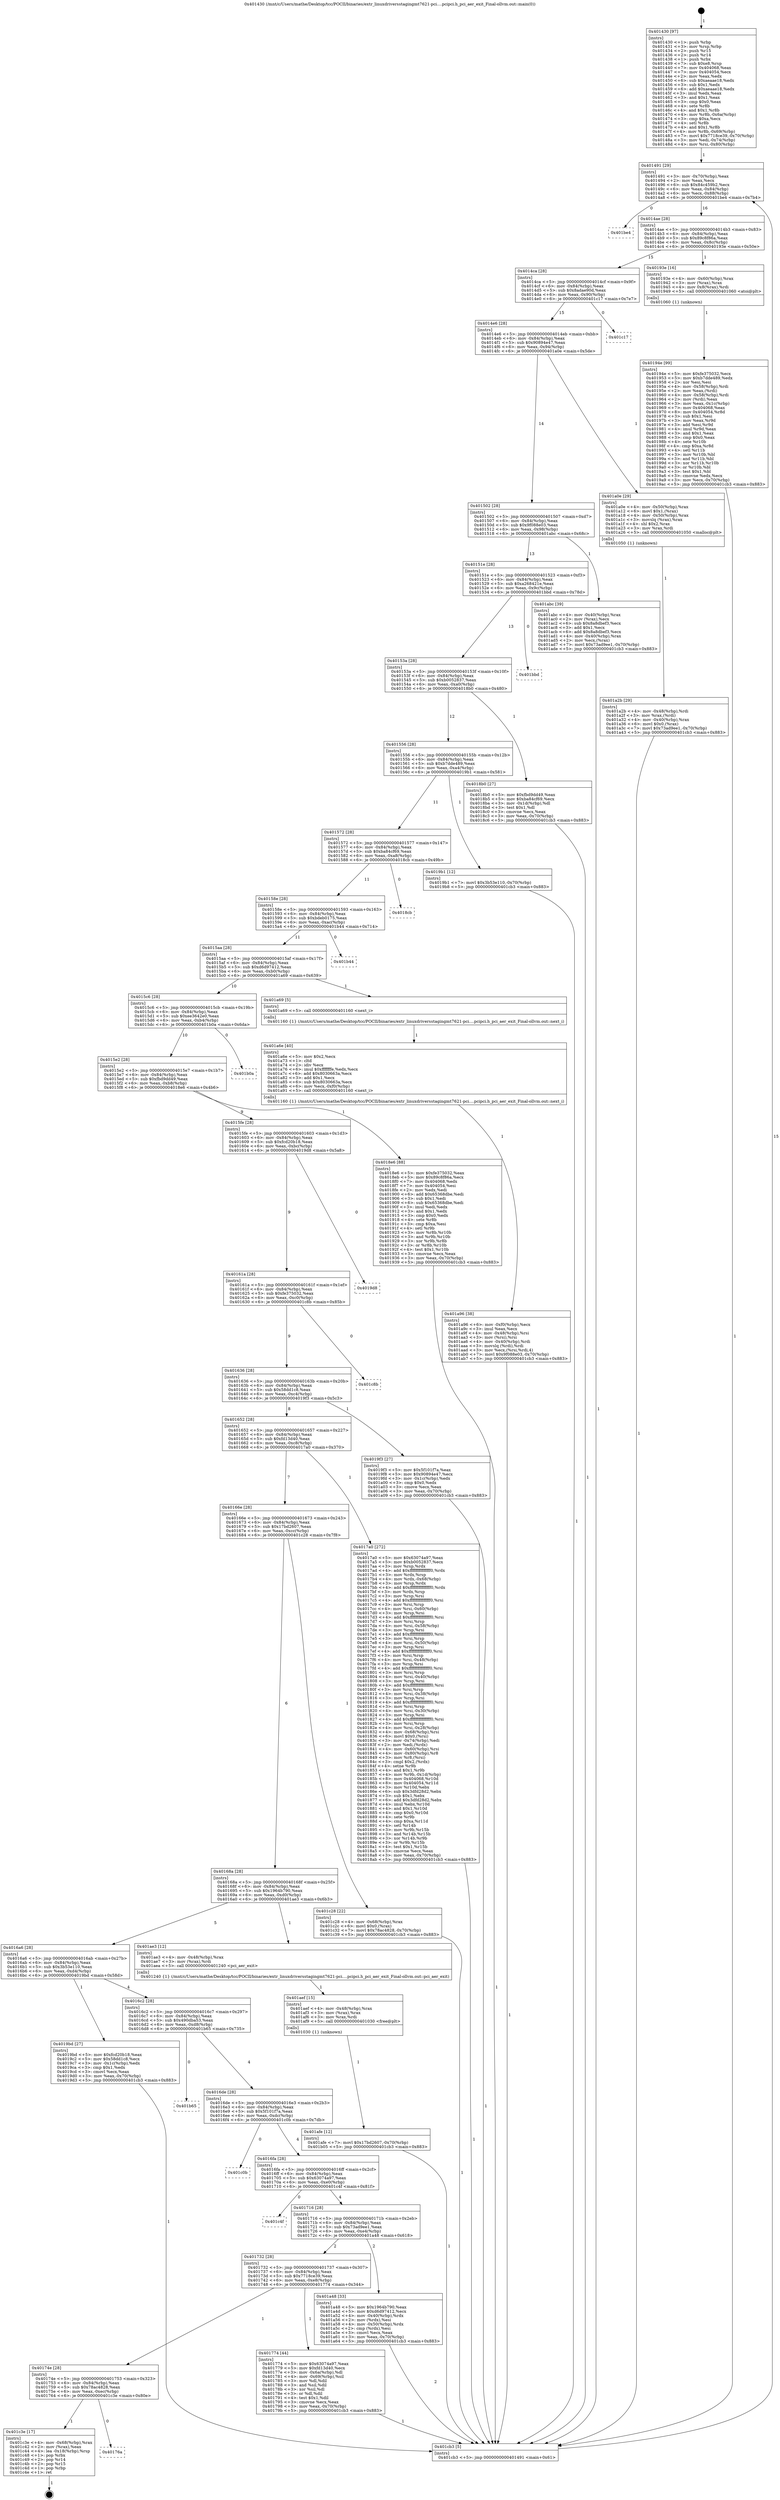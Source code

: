 digraph "0x401430" {
  label = "0x401430 (/mnt/c/Users/mathe/Desktop/tcc/POCII/binaries/extr_linuxdriversstagingmt7621-pci....pcipci.h_pci_aer_exit_Final-ollvm.out::main(0))"
  labelloc = "t"
  node[shape=record]

  Entry [label="",width=0.3,height=0.3,shape=circle,fillcolor=black,style=filled]
  "0x401491" [label="{
     0x401491 [29]\l
     | [instrs]\l
     &nbsp;&nbsp;0x401491 \<+3\>: mov -0x70(%rbp),%eax\l
     &nbsp;&nbsp;0x401494 \<+2\>: mov %eax,%ecx\l
     &nbsp;&nbsp;0x401496 \<+6\>: sub $0x84c459b2,%ecx\l
     &nbsp;&nbsp;0x40149c \<+6\>: mov %eax,-0x84(%rbp)\l
     &nbsp;&nbsp;0x4014a2 \<+6\>: mov %ecx,-0x88(%rbp)\l
     &nbsp;&nbsp;0x4014a8 \<+6\>: je 0000000000401be4 \<main+0x7b4\>\l
  }"]
  "0x401be4" [label="{
     0x401be4\l
  }", style=dashed]
  "0x4014ae" [label="{
     0x4014ae [28]\l
     | [instrs]\l
     &nbsp;&nbsp;0x4014ae \<+5\>: jmp 00000000004014b3 \<main+0x83\>\l
     &nbsp;&nbsp;0x4014b3 \<+6\>: mov -0x84(%rbp),%eax\l
     &nbsp;&nbsp;0x4014b9 \<+5\>: sub $0x89c8f86a,%eax\l
     &nbsp;&nbsp;0x4014be \<+6\>: mov %eax,-0x8c(%rbp)\l
     &nbsp;&nbsp;0x4014c4 \<+6\>: je 000000000040193e \<main+0x50e\>\l
  }"]
  Exit [label="",width=0.3,height=0.3,shape=circle,fillcolor=black,style=filled,peripheries=2]
  "0x40193e" [label="{
     0x40193e [16]\l
     | [instrs]\l
     &nbsp;&nbsp;0x40193e \<+4\>: mov -0x60(%rbp),%rax\l
     &nbsp;&nbsp;0x401942 \<+3\>: mov (%rax),%rax\l
     &nbsp;&nbsp;0x401945 \<+4\>: mov 0x8(%rax),%rdi\l
     &nbsp;&nbsp;0x401949 \<+5\>: call 0000000000401060 \<atoi@plt\>\l
     | [calls]\l
     &nbsp;&nbsp;0x401060 \{1\} (unknown)\l
  }"]
  "0x4014ca" [label="{
     0x4014ca [28]\l
     | [instrs]\l
     &nbsp;&nbsp;0x4014ca \<+5\>: jmp 00000000004014cf \<main+0x9f\>\l
     &nbsp;&nbsp;0x4014cf \<+6\>: mov -0x84(%rbp),%eax\l
     &nbsp;&nbsp;0x4014d5 \<+5\>: sub $0x8adae90d,%eax\l
     &nbsp;&nbsp;0x4014da \<+6\>: mov %eax,-0x90(%rbp)\l
     &nbsp;&nbsp;0x4014e0 \<+6\>: je 0000000000401c17 \<main+0x7e7\>\l
  }"]
  "0x40176a" [label="{
     0x40176a\l
  }", style=dashed]
  "0x401c17" [label="{
     0x401c17\l
  }", style=dashed]
  "0x4014e6" [label="{
     0x4014e6 [28]\l
     | [instrs]\l
     &nbsp;&nbsp;0x4014e6 \<+5\>: jmp 00000000004014eb \<main+0xbb\>\l
     &nbsp;&nbsp;0x4014eb \<+6\>: mov -0x84(%rbp),%eax\l
     &nbsp;&nbsp;0x4014f1 \<+5\>: sub $0x90894e47,%eax\l
     &nbsp;&nbsp;0x4014f6 \<+6\>: mov %eax,-0x94(%rbp)\l
     &nbsp;&nbsp;0x4014fc \<+6\>: je 0000000000401a0e \<main+0x5de\>\l
  }"]
  "0x401c3e" [label="{
     0x401c3e [17]\l
     | [instrs]\l
     &nbsp;&nbsp;0x401c3e \<+4\>: mov -0x68(%rbp),%rax\l
     &nbsp;&nbsp;0x401c42 \<+2\>: mov (%rax),%eax\l
     &nbsp;&nbsp;0x401c44 \<+4\>: lea -0x18(%rbp),%rsp\l
     &nbsp;&nbsp;0x401c48 \<+1\>: pop %rbx\l
     &nbsp;&nbsp;0x401c49 \<+2\>: pop %r14\l
     &nbsp;&nbsp;0x401c4b \<+2\>: pop %r15\l
     &nbsp;&nbsp;0x401c4d \<+1\>: pop %rbp\l
     &nbsp;&nbsp;0x401c4e \<+1\>: ret\l
  }"]
  "0x401a0e" [label="{
     0x401a0e [29]\l
     | [instrs]\l
     &nbsp;&nbsp;0x401a0e \<+4\>: mov -0x50(%rbp),%rax\l
     &nbsp;&nbsp;0x401a12 \<+6\>: movl $0x1,(%rax)\l
     &nbsp;&nbsp;0x401a18 \<+4\>: mov -0x50(%rbp),%rax\l
     &nbsp;&nbsp;0x401a1c \<+3\>: movslq (%rax),%rax\l
     &nbsp;&nbsp;0x401a1f \<+4\>: shl $0x2,%rax\l
     &nbsp;&nbsp;0x401a23 \<+3\>: mov %rax,%rdi\l
     &nbsp;&nbsp;0x401a26 \<+5\>: call 0000000000401050 \<malloc@plt\>\l
     | [calls]\l
     &nbsp;&nbsp;0x401050 \{1\} (unknown)\l
  }"]
  "0x401502" [label="{
     0x401502 [28]\l
     | [instrs]\l
     &nbsp;&nbsp;0x401502 \<+5\>: jmp 0000000000401507 \<main+0xd7\>\l
     &nbsp;&nbsp;0x401507 \<+6\>: mov -0x84(%rbp),%eax\l
     &nbsp;&nbsp;0x40150d \<+5\>: sub $0x9f088e03,%eax\l
     &nbsp;&nbsp;0x401512 \<+6\>: mov %eax,-0x98(%rbp)\l
     &nbsp;&nbsp;0x401518 \<+6\>: je 0000000000401abc \<main+0x68c\>\l
  }"]
  "0x401afe" [label="{
     0x401afe [12]\l
     | [instrs]\l
     &nbsp;&nbsp;0x401afe \<+7\>: movl $0x17bd2607,-0x70(%rbp)\l
     &nbsp;&nbsp;0x401b05 \<+5\>: jmp 0000000000401cb3 \<main+0x883\>\l
  }"]
  "0x401abc" [label="{
     0x401abc [39]\l
     | [instrs]\l
     &nbsp;&nbsp;0x401abc \<+4\>: mov -0x40(%rbp),%rax\l
     &nbsp;&nbsp;0x401ac0 \<+2\>: mov (%rax),%ecx\l
     &nbsp;&nbsp;0x401ac2 \<+6\>: sub $0x8a8dbef3,%ecx\l
     &nbsp;&nbsp;0x401ac8 \<+3\>: add $0x1,%ecx\l
     &nbsp;&nbsp;0x401acb \<+6\>: add $0x8a8dbef3,%ecx\l
     &nbsp;&nbsp;0x401ad1 \<+4\>: mov -0x40(%rbp),%rax\l
     &nbsp;&nbsp;0x401ad5 \<+2\>: mov %ecx,(%rax)\l
     &nbsp;&nbsp;0x401ad7 \<+7\>: movl $0x73ad9ee1,-0x70(%rbp)\l
     &nbsp;&nbsp;0x401ade \<+5\>: jmp 0000000000401cb3 \<main+0x883\>\l
  }"]
  "0x40151e" [label="{
     0x40151e [28]\l
     | [instrs]\l
     &nbsp;&nbsp;0x40151e \<+5\>: jmp 0000000000401523 \<main+0xf3\>\l
     &nbsp;&nbsp;0x401523 \<+6\>: mov -0x84(%rbp),%eax\l
     &nbsp;&nbsp;0x401529 \<+5\>: sub $0xa268421e,%eax\l
     &nbsp;&nbsp;0x40152e \<+6\>: mov %eax,-0x9c(%rbp)\l
     &nbsp;&nbsp;0x401534 \<+6\>: je 0000000000401bbd \<main+0x78d\>\l
  }"]
  "0x401aef" [label="{
     0x401aef [15]\l
     | [instrs]\l
     &nbsp;&nbsp;0x401aef \<+4\>: mov -0x48(%rbp),%rax\l
     &nbsp;&nbsp;0x401af3 \<+3\>: mov (%rax),%rax\l
     &nbsp;&nbsp;0x401af6 \<+3\>: mov %rax,%rdi\l
     &nbsp;&nbsp;0x401af9 \<+5\>: call 0000000000401030 \<free@plt\>\l
     | [calls]\l
     &nbsp;&nbsp;0x401030 \{1\} (unknown)\l
  }"]
  "0x401bbd" [label="{
     0x401bbd\l
  }", style=dashed]
  "0x40153a" [label="{
     0x40153a [28]\l
     | [instrs]\l
     &nbsp;&nbsp;0x40153a \<+5\>: jmp 000000000040153f \<main+0x10f\>\l
     &nbsp;&nbsp;0x40153f \<+6\>: mov -0x84(%rbp),%eax\l
     &nbsp;&nbsp;0x401545 \<+5\>: sub $0xb0052837,%eax\l
     &nbsp;&nbsp;0x40154a \<+6\>: mov %eax,-0xa0(%rbp)\l
     &nbsp;&nbsp;0x401550 \<+6\>: je 00000000004018b0 \<main+0x480\>\l
  }"]
  "0x401a96" [label="{
     0x401a96 [38]\l
     | [instrs]\l
     &nbsp;&nbsp;0x401a96 \<+6\>: mov -0xf0(%rbp),%ecx\l
     &nbsp;&nbsp;0x401a9c \<+3\>: imul %eax,%ecx\l
     &nbsp;&nbsp;0x401a9f \<+4\>: mov -0x48(%rbp),%rsi\l
     &nbsp;&nbsp;0x401aa3 \<+3\>: mov (%rsi),%rsi\l
     &nbsp;&nbsp;0x401aa6 \<+4\>: mov -0x40(%rbp),%rdi\l
     &nbsp;&nbsp;0x401aaa \<+3\>: movslq (%rdi),%rdi\l
     &nbsp;&nbsp;0x401aad \<+3\>: mov %ecx,(%rsi,%rdi,4)\l
     &nbsp;&nbsp;0x401ab0 \<+7\>: movl $0x9f088e03,-0x70(%rbp)\l
     &nbsp;&nbsp;0x401ab7 \<+5\>: jmp 0000000000401cb3 \<main+0x883\>\l
  }"]
  "0x4018b0" [label="{
     0x4018b0 [27]\l
     | [instrs]\l
     &nbsp;&nbsp;0x4018b0 \<+5\>: mov $0xfbd9dd49,%eax\l
     &nbsp;&nbsp;0x4018b5 \<+5\>: mov $0xba84cf69,%ecx\l
     &nbsp;&nbsp;0x4018ba \<+3\>: mov -0x1d(%rbp),%dl\l
     &nbsp;&nbsp;0x4018bd \<+3\>: test $0x1,%dl\l
     &nbsp;&nbsp;0x4018c0 \<+3\>: cmovne %ecx,%eax\l
     &nbsp;&nbsp;0x4018c3 \<+3\>: mov %eax,-0x70(%rbp)\l
     &nbsp;&nbsp;0x4018c6 \<+5\>: jmp 0000000000401cb3 \<main+0x883\>\l
  }"]
  "0x401556" [label="{
     0x401556 [28]\l
     | [instrs]\l
     &nbsp;&nbsp;0x401556 \<+5\>: jmp 000000000040155b \<main+0x12b\>\l
     &nbsp;&nbsp;0x40155b \<+6\>: mov -0x84(%rbp),%eax\l
     &nbsp;&nbsp;0x401561 \<+5\>: sub $0xb7dde489,%eax\l
     &nbsp;&nbsp;0x401566 \<+6\>: mov %eax,-0xa4(%rbp)\l
     &nbsp;&nbsp;0x40156c \<+6\>: je 00000000004019b1 \<main+0x581\>\l
  }"]
  "0x401a6e" [label="{
     0x401a6e [40]\l
     | [instrs]\l
     &nbsp;&nbsp;0x401a6e \<+5\>: mov $0x2,%ecx\l
     &nbsp;&nbsp;0x401a73 \<+1\>: cltd\l
     &nbsp;&nbsp;0x401a74 \<+2\>: idiv %ecx\l
     &nbsp;&nbsp;0x401a76 \<+6\>: imul $0xfffffffe,%edx,%ecx\l
     &nbsp;&nbsp;0x401a7c \<+6\>: add $0x8030663a,%ecx\l
     &nbsp;&nbsp;0x401a82 \<+3\>: add $0x1,%ecx\l
     &nbsp;&nbsp;0x401a85 \<+6\>: sub $0x8030663a,%ecx\l
     &nbsp;&nbsp;0x401a8b \<+6\>: mov %ecx,-0xf0(%rbp)\l
     &nbsp;&nbsp;0x401a91 \<+5\>: call 0000000000401160 \<next_i\>\l
     | [calls]\l
     &nbsp;&nbsp;0x401160 \{1\} (/mnt/c/Users/mathe/Desktop/tcc/POCII/binaries/extr_linuxdriversstagingmt7621-pci....pcipci.h_pci_aer_exit_Final-ollvm.out::next_i)\l
  }"]
  "0x4019b1" [label="{
     0x4019b1 [12]\l
     | [instrs]\l
     &nbsp;&nbsp;0x4019b1 \<+7\>: movl $0x3b53e110,-0x70(%rbp)\l
     &nbsp;&nbsp;0x4019b8 \<+5\>: jmp 0000000000401cb3 \<main+0x883\>\l
  }"]
  "0x401572" [label="{
     0x401572 [28]\l
     | [instrs]\l
     &nbsp;&nbsp;0x401572 \<+5\>: jmp 0000000000401577 \<main+0x147\>\l
     &nbsp;&nbsp;0x401577 \<+6\>: mov -0x84(%rbp),%eax\l
     &nbsp;&nbsp;0x40157d \<+5\>: sub $0xba84cf69,%eax\l
     &nbsp;&nbsp;0x401582 \<+6\>: mov %eax,-0xa8(%rbp)\l
     &nbsp;&nbsp;0x401588 \<+6\>: je 00000000004018cb \<main+0x49b\>\l
  }"]
  "0x401a2b" [label="{
     0x401a2b [29]\l
     | [instrs]\l
     &nbsp;&nbsp;0x401a2b \<+4\>: mov -0x48(%rbp),%rdi\l
     &nbsp;&nbsp;0x401a2f \<+3\>: mov %rax,(%rdi)\l
     &nbsp;&nbsp;0x401a32 \<+4\>: mov -0x40(%rbp),%rax\l
     &nbsp;&nbsp;0x401a36 \<+6\>: movl $0x0,(%rax)\l
     &nbsp;&nbsp;0x401a3c \<+7\>: movl $0x73ad9ee1,-0x70(%rbp)\l
     &nbsp;&nbsp;0x401a43 \<+5\>: jmp 0000000000401cb3 \<main+0x883\>\l
  }"]
  "0x4018cb" [label="{
     0x4018cb\l
  }", style=dashed]
  "0x40158e" [label="{
     0x40158e [28]\l
     | [instrs]\l
     &nbsp;&nbsp;0x40158e \<+5\>: jmp 0000000000401593 \<main+0x163\>\l
     &nbsp;&nbsp;0x401593 \<+6\>: mov -0x84(%rbp),%eax\l
     &nbsp;&nbsp;0x401599 \<+5\>: sub $0xbdeb0175,%eax\l
     &nbsp;&nbsp;0x40159e \<+6\>: mov %eax,-0xac(%rbp)\l
     &nbsp;&nbsp;0x4015a4 \<+6\>: je 0000000000401b44 \<main+0x714\>\l
  }"]
  "0x40194e" [label="{
     0x40194e [99]\l
     | [instrs]\l
     &nbsp;&nbsp;0x40194e \<+5\>: mov $0xfe375032,%ecx\l
     &nbsp;&nbsp;0x401953 \<+5\>: mov $0xb7dde489,%edx\l
     &nbsp;&nbsp;0x401958 \<+2\>: xor %esi,%esi\l
     &nbsp;&nbsp;0x40195a \<+4\>: mov -0x58(%rbp),%rdi\l
     &nbsp;&nbsp;0x40195e \<+2\>: mov %eax,(%rdi)\l
     &nbsp;&nbsp;0x401960 \<+4\>: mov -0x58(%rbp),%rdi\l
     &nbsp;&nbsp;0x401964 \<+2\>: mov (%rdi),%eax\l
     &nbsp;&nbsp;0x401966 \<+3\>: mov %eax,-0x1c(%rbp)\l
     &nbsp;&nbsp;0x401969 \<+7\>: mov 0x404068,%eax\l
     &nbsp;&nbsp;0x401970 \<+8\>: mov 0x404054,%r8d\l
     &nbsp;&nbsp;0x401978 \<+3\>: sub $0x1,%esi\l
     &nbsp;&nbsp;0x40197b \<+3\>: mov %eax,%r9d\l
     &nbsp;&nbsp;0x40197e \<+3\>: add %esi,%r9d\l
     &nbsp;&nbsp;0x401981 \<+4\>: imul %r9d,%eax\l
     &nbsp;&nbsp;0x401985 \<+3\>: and $0x1,%eax\l
     &nbsp;&nbsp;0x401988 \<+3\>: cmp $0x0,%eax\l
     &nbsp;&nbsp;0x40198b \<+4\>: sete %r10b\l
     &nbsp;&nbsp;0x40198f \<+4\>: cmp $0xa,%r8d\l
     &nbsp;&nbsp;0x401993 \<+4\>: setl %r11b\l
     &nbsp;&nbsp;0x401997 \<+3\>: mov %r10b,%bl\l
     &nbsp;&nbsp;0x40199a \<+3\>: and %r11b,%bl\l
     &nbsp;&nbsp;0x40199d \<+3\>: xor %r11b,%r10b\l
     &nbsp;&nbsp;0x4019a0 \<+3\>: or %r10b,%bl\l
     &nbsp;&nbsp;0x4019a3 \<+3\>: test $0x1,%bl\l
     &nbsp;&nbsp;0x4019a6 \<+3\>: cmovne %edx,%ecx\l
     &nbsp;&nbsp;0x4019a9 \<+3\>: mov %ecx,-0x70(%rbp)\l
     &nbsp;&nbsp;0x4019ac \<+5\>: jmp 0000000000401cb3 \<main+0x883\>\l
  }"]
  "0x401b44" [label="{
     0x401b44\l
  }", style=dashed]
  "0x4015aa" [label="{
     0x4015aa [28]\l
     | [instrs]\l
     &nbsp;&nbsp;0x4015aa \<+5\>: jmp 00000000004015af \<main+0x17f\>\l
     &nbsp;&nbsp;0x4015af \<+6\>: mov -0x84(%rbp),%eax\l
     &nbsp;&nbsp;0x4015b5 \<+5\>: sub $0xd6d97412,%eax\l
     &nbsp;&nbsp;0x4015ba \<+6\>: mov %eax,-0xb0(%rbp)\l
     &nbsp;&nbsp;0x4015c0 \<+6\>: je 0000000000401a69 \<main+0x639\>\l
  }"]
  "0x401430" [label="{
     0x401430 [97]\l
     | [instrs]\l
     &nbsp;&nbsp;0x401430 \<+1\>: push %rbp\l
     &nbsp;&nbsp;0x401431 \<+3\>: mov %rsp,%rbp\l
     &nbsp;&nbsp;0x401434 \<+2\>: push %r15\l
     &nbsp;&nbsp;0x401436 \<+2\>: push %r14\l
     &nbsp;&nbsp;0x401438 \<+1\>: push %rbx\l
     &nbsp;&nbsp;0x401439 \<+7\>: sub $0xe8,%rsp\l
     &nbsp;&nbsp;0x401440 \<+7\>: mov 0x404068,%eax\l
     &nbsp;&nbsp;0x401447 \<+7\>: mov 0x404054,%ecx\l
     &nbsp;&nbsp;0x40144e \<+2\>: mov %eax,%edx\l
     &nbsp;&nbsp;0x401450 \<+6\>: sub $0xaeaae18,%edx\l
     &nbsp;&nbsp;0x401456 \<+3\>: sub $0x1,%edx\l
     &nbsp;&nbsp;0x401459 \<+6\>: add $0xaeaae18,%edx\l
     &nbsp;&nbsp;0x40145f \<+3\>: imul %edx,%eax\l
     &nbsp;&nbsp;0x401462 \<+3\>: and $0x1,%eax\l
     &nbsp;&nbsp;0x401465 \<+3\>: cmp $0x0,%eax\l
     &nbsp;&nbsp;0x401468 \<+4\>: sete %r8b\l
     &nbsp;&nbsp;0x40146c \<+4\>: and $0x1,%r8b\l
     &nbsp;&nbsp;0x401470 \<+4\>: mov %r8b,-0x6a(%rbp)\l
     &nbsp;&nbsp;0x401474 \<+3\>: cmp $0xa,%ecx\l
     &nbsp;&nbsp;0x401477 \<+4\>: setl %r8b\l
     &nbsp;&nbsp;0x40147b \<+4\>: and $0x1,%r8b\l
     &nbsp;&nbsp;0x40147f \<+4\>: mov %r8b,-0x69(%rbp)\l
     &nbsp;&nbsp;0x401483 \<+7\>: movl $0x7718ce39,-0x70(%rbp)\l
     &nbsp;&nbsp;0x40148a \<+3\>: mov %edi,-0x74(%rbp)\l
     &nbsp;&nbsp;0x40148d \<+4\>: mov %rsi,-0x80(%rbp)\l
  }"]
  "0x401a69" [label="{
     0x401a69 [5]\l
     | [instrs]\l
     &nbsp;&nbsp;0x401a69 \<+5\>: call 0000000000401160 \<next_i\>\l
     | [calls]\l
     &nbsp;&nbsp;0x401160 \{1\} (/mnt/c/Users/mathe/Desktop/tcc/POCII/binaries/extr_linuxdriversstagingmt7621-pci....pcipci.h_pci_aer_exit_Final-ollvm.out::next_i)\l
  }"]
  "0x4015c6" [label="{
     0x4015c6 [28]\l
     | [instrs]\l
     &nbsp;&nbsp;0x4015c6 \<+5\>: jmp 00000000004015cb \<main+0x19b\>\l
     &nbsp;&nbsp;0x4015cb \<+6\>: mov -0x84(%rbp),%eax\l
     &nbsp;&nbsp;0x4015d1 \<+5\>: sub $0xee3642e0,%eax\l
     &nbsp;&nbsp;0x4015d6 \<+6\>: mov %eax,-0xb4(%rbp)\l
     &nbsp;&nbsp;0x4015dc \<+6\>: je 0000000000401b0a \<main+0x6da\>\l
  }"]
  "0x401cb3" [label="{
     0x401cb3 [5]\l
     | [instrs]\l
     &nbsp;&nbsp;0x401cb3 \<+5\>: jmp 0000000000401491 \<main+0x61\>\l
  }"]
  "0x401b0a" [label="{
     0x401b0a\l
  }", style=dashed]
  "0x4015e2" [label="{
     0x4015e2 [28]\l
     | [instrs]\l
     &nbsp;&nbsp;0x4015e2 \<+5\>: jmp 00000000004015e7 \<main+0x1b7\>\l
     &nbsp;&nbsp;0x4015e7 \<+6\>: mov -0x84(%rbp),%eax\l
     &nbsp;&nbsp;0x4015ed \<+5\>: sub $0xfbd9dd49,%eax\l
     &nbsp;&nbsp;0x4015f2 \<+6\>: mov %eax,-0xb8(%rbp)\l
     &nbsp;&nbsp;0x4015f8 \<+6\>: je 00000000004018e6 \<main+0x4b6\>\l
  }"]
  "0x40174e" [label="{
     0x40174e [28]\l
     | [instrs]\l
     &nbsp;&nbsp;0x40174e \<+5\>: jmp 0000000000401753 \<main+0x323\>\l
     &nbsp;&nbsp;0x401753 \<+6\>: mov -0x84(%rbp),%eax\l
     &nbsp;&nbsp;0x401759 \<+5\>: sub $0x78ac4828,%eax\l
     &nbsp;&nbsp;0x40175e \<+6\>: mov %eax,-0xec(%rbp)\l
     &nbsp;&nbsp;0x401764 \<+6\>: je 0000000000401c3e \<main+0x80e\>\l
  }"]
  "0x4018e6" [label="{
     0x4018e6 [88]\l
     | [instrs]\l
     &nbsp;&nbsp;0x4018e6 \<+5\>: mov $0xfe375032,%eax\l
     &nbsp;&nbsp;0x4018eb \<+5\>: mov $0x89c8f86a,%ecx\l
     &nbsp;&nbsp;0x4018f0 \<+7\>: mov 0x404068,%edx\l
     &nbsp;&nbsp;0x4018f7 \<+7\>: mov 0x404054,%esi\l
     &nbsp;&nbsp;0x4018fe \<+2\>: mov %edx,%edi\l
     &nbsp;&nbsp;0x401900 \<+6\>: add $0x65368dbe,%edi\l
     &nbsp;&nbsp;0x401906 \<+3\>: sub $0x1,%edi\l
     &nbsp;&nbsp;0x401909 \<+6\>: sub $0x65368dbe,%edi\l
     &nbsp;&nbsp;0x40190f \<+3\>: imul %edi,%edx\l
     &nbsp;&nbsp;0x401912 \<+3\>: and $0x1,%edx\l
     &nbsp;&nbsp;0x401915 \<+3\>: cmp $0x0,%edx\l
     &nbsp;&nbsp;0x401918 \<+4\>: sete %r8b\l
     &nbsp;&nbsp;0x40191c \<+3\>: cmp $0xa,%esi\l
     &nbsp;&nbsp;0x40191f \<+4\>: setl %r9b\l
     &nbsp;&nbsp;0x401923 \<+3\>: mov %r8b,%r10b\l
     &nbsp;&nbsp;0x401926 \<+3\>: and %r9b,%r10b\l
     &nbsp;&nbsp;0x401929 \<+3\>: xor %r9b,%r8b\l
     &nbsp;&nbsp;0x40192c \<+3\>: or %r8b,%r10b\l
     &nbsp;&nbsp;0x40192f \<+4\>: test $0x1,%r10b\l
     &nbsp;&nbsp;0x401933 \<+3\>: cmovne %ecx,%eax\l
     &nbsp;&nbsp;0x401936 \<+3\>: mov %eax,-0x70(%rbp)\l
     &nbsp;&nbsp;0x401939 \<+5\>: jmp 0000000000401cb3 \<main+0x883\>\l
  }"]
  "0x4015fe" [label="{
     0x4015fe [28]\l
     | [instrs]\l
     &nbsp;&nbsp;0x4015fe \<+5\>: jmp 0000000000401603 \<main+0x1d3\>\l
     &nbsp;&nbsp;0x401603 \<+6\>: mov -0x84(%rbp),%eax\l
     &nbsp;&nbsp;0x401609 \<+5\>: sub $0xfcd20b18,%eax\l
     &nbsp;&nbsp;0x40160e \<+6\>: mov %eax,-0xbc(%rbp)\l
     &nbsp;&nbsp;0x401614 \<+6\>: je 00000000004019d8 \<main+0x5a8\>\l
  }"]
  "0x401774" [label="{
     0x401774 [44]\l
     | [instrs]\l
     &nbsp;&nbsp;0x401774 \<+5\>: mov $0x63074a97,%eax\l
     &nbsp;&nbsp;0x401779 \<+5\>: mov $0xfd13d40,%ecx\l
     &nbsp;&nbsp;0x40177e \<+3\>: mov -0x6a(%rbp),%dl\l
     &nbsp;&nbsp;0x401781 \<+4\>: mov -0x69(%rbp),%sil\l
     &nbsp;&nbsp;0x401785 \<+3\>: mov %dl,%dil\l
     &nbsp;&nbsp;0x401788 \<+3\>: and %sil,%dil\l
     &nbsp;&nbsp;0x40178b \<+3\>: xor %sil,%dl\l
     &nbsp;&nbsp;0x40178e \<+3\>: or %dl,%dil\l
     &nbsp;&nbsp;0x401791 \<+4\>: test $0x1,%dil\l
     &nbsp;&nbsp;0x401795 \<+3\>: cmovne %ecx,%eax\l
     &nbsp;&nbsp;0x401798 \<+3\>: mov %eax,-0x70(%rbp)\l
     &nbsp;&nbsp;0x40179b \<+5\>: jmp 0000000000401cb3 \<main+0x883\>\l
  }"]
  "0x4019d8" [label="{
     0x4019d8\l
  }", style=dashed]
  "0x40161a" [label="{
     0x40161a [28]\l
     | [instrs]\l
     &nbsp;&nbsp;0x40161a \<+5\>: jmp 000000000040161f \<main+0x1ef\>\l
     &nbsp;&nbsp;0x40161f \<+6\>: mov -0x84(%rbp),%eax\l
     &nbsp;&nbsp;0x401625 \<+5\>: sub $0xfe375032,%eax\l
     &nbsp;&nbsp;0x40162a \<+6\>: mov %eax,-0xc0(%rbp)\l
     &nbsp;&nbsp;0x401630 \<+6\>: je 0000000000401c8b \<main+0x85b\>\l
  }"]
  "0x401732" [label="{
     0x401732 [28]\l
     | [instrs]\l
     &nbsp;&nbsp;0x401732 \<+5\>: jmp 0000000000401737 \<main+0x307\>\l
     &nbsp;&nbsp;0x401737 \<+6\>: mov -0x84(%rbp),%eax\l
     &nbsp;&nbsp;0x40173d \<+5\>: sub $0x7718ce39,%eax\l
     &nbsp;&nbsp;0x401742 \<+6\>: mov %eax,-0xe8(%rbp)\l
     &nbsp;&nbsp;0x401748 \<+6\>: je 0000000000401774 \<main+0x344\>\l
  }"]
  "0x401c8b" [label="{
     0x401c8b\l
  }", style=dashed]
  "0x401636" [label="{
     0x401636 [28]\l
     | [instrs]\l
     &nbsp;&nbsp;0x401636 \<+5\>: jmp 000000000040163b \<main+0x20b\>\l
     &nbsp;&nbsp;0x40163b \<+6\>: mov -0x84(%rbp),%eax\l
     &nbsp;&nbsp;0x401641 \<+5\>: sub $0x58dd1c8,%eax\l
     &nbsp;&nbsp;0x401646 \<+6\>: mov %eax,-0xc4(%rbp)\l
     &nbsp;&nbsp;0x40164c \<+6\>: je 00000000004019f3 \<main+0x5c3\>\l
  }"]
  "0x401a48" [label="{
     0x401a48 [33]\l
     | [instrs]\l
     &nbsp;&nbsp;0x401a48 \<+5\>: mov $0x1964b790,%eax\l
     &nbsp;&nbsp;0x401a4d \<+5\>: mov $0xd6d97412,%ecx\l
     &nbsp;&nbsp;0x401a52 \<+4\>: mov -0x40(%rbp),%rdx\l
     &nbsp;&nbsp;0x401a56 \<+2\>: mov (%rdx),%esi\l
     &nbsp;&nbsp;0x401a58 \<+4\>: mov -0x50(%rbp),%rdx\l
     &nbsp;&nbsp;0x401a5c \<+2\>: cmp (%rdx),%esi\l
     &nbsp;&nbsp;0x401a5e \<+3\>: cmovl %ecx,%eax\l
     &nbsp;&nbsp;0x401a61 \<+3\>: mov %eax,-0x70(%rbp)\l
     &nbsp;&nbsp;0x401a64 \<+5\>: jmp 0000000000401cb3 \<main+0x883\>\l
  }"]
  "0x4019f3" [label="{
     0x4019f3 [27]\l
     | [instrs]\l
     &nbsp;&nbsp;0x4019f3 \<+5\>: mov $0x5f101f7a,%eax\l
     &nbsp;&nbsp;0x4019f8 \<+5\>: mov $0x90894e47,%ecx\l
     &nbsp;&nbsp;0x4019fd \<+3\>: mov -0x1c(%rbp),%edx\l
     &nbsp;&nbsp;0x401a00 \<+3\>: cmp $0x0,%edx\l
     &nbsp;&nbsp;0x401a03 \<+3\>: cmove %ecx,%eax\l
     &nbsp;&nbsp;0x401a06 \<+3\>: mov %eax,-0x70(%rbp)\l
     &nbsp;&nbsp;0x401a09 \<+5\>: jmp 0000000000401cb3 \<main+0x883\>\l
  }"]
  "0x401652" [label="{
     0x401652 [28]\l
     | [instrs]\l
     &nbsp;&nbsp;0x401652 \<+5\>: jmp 0000000000401657 \<main+0x227\>\l
     &nbsp;&nbsp;0x401657 \<+6\>: mov -0x84(%rbp),%eax\l
     &nbsp;&nbsp;0x40165d \<+5\>: sub $0xfd13d40,%eax\l
     &nbsp;&nbsp;0x401662 \<+6\>: mov %eax,-0xc8(%rbp)\l
     &nbsp;&nbsp;0x401668 \<+6\>: je 00000000004017a0 \<main+0x370\>\l
  }"]
  "0x401716" [label="{
     0x401716 [28]\l
     | [instrs]\l
     &nbsp;&nbsp;0x401716 \<+5\>: jmp 000000000040171b \<main+0x2eb\>\l
     &nbsp;&nbsp;0x40171b \<+6\>: mov -0x84(%rbp),%eax\l
     &nbsp;&nbsp;0x401721 \<+5\>: sub $0x73ad9ee1,%eax\l
     &nbsp;&nbsp;0x401726 \<+6\>: mov %eax,-0xe4(%rbp)\l
     &nbsp;&nbsp;0x40172c \<+6\>: je 0000000000401a48 \<main+0x618\>\l
  }"]
  "0x4017a0" [label="{
     0x4017a0 [272]\l
     | [instrs]\l
     &nbsp;&nbsp;0x4017a0 \<+5\>: mov $0x63074a97,%eax\l
     &nbsp;&nbsp;0x4017a5 \<+5\>: mov $0xb0052837,%ecx\l
     &nbsp;&nbsp;0x4017aa \<+3\>: mov %rsp,%rdx\l
     &nbsp;&nbsp;0x4017ad \<+4\>: add $0xfffffffffffffff0,%rdx\l
     &nbsp;&nbsp;0x4017b1 \<+3\>: mov %rdx,%rsp\l
     &nbsp;&nbsp;0x4017b4 \<+4\>: mov %rdx,-0x68(%rbp)\l
     &nbsp;&nbsp;0x4017b8 \<+3\>: mov %rsp,%rdx\l
     &nbsp;&nbsp;0x4017bb \<+4\>: add $0xfffffffffffffff0,%rdx\l
     &nbsp;&nbsp;0x4017bf \<+3\>: mov %rdx,%rsp\l
     &nbsp;&nbsp;0x4017c2 \<+3\>: mov %rsp,%rsi\l
     &nbsp;&nbsp;0x4017c5 \<+4\>: add $0xfffffffffffffff0,%rsi\l
     &nbsp;&nbsp;0x4017c9 \<+3\>: mov %rsi,%rsp\l
     &nbsp;&nbsp;0x4017cc \<+4\>: mov %rsi,-0x60(%rbp)\l
     &nbsp;&nbsp;0x4017d0 \<+3\>: mov %rsp,%rsi\l
     &nbsp;&nbsp;0x4017d3 \<+4\>: add $0xfffffffffffffff0,%rsi\l
     &nbsp;&nbsp;0x4017d7 \<+3\>: mov %rsi,%rsp\l
     &nbsp;&nbsp;0x4017da \<+4\>: mov %rsi,-0x58(%rbp)\l
     &nbsp;&nbsp;0x4017de \<+3\>: mov %rsp,%rsi\l
     &nbsp;&nbsp;0x4017e1 \<+4\>: add $0xfffffffffffffff0,%rsi\l
     &nbsp;&nbsp;0x4017e5 \<+3\>: mov %rsi,%rsp\l
     &nbsp;&nbsp;0x4017e8 \<+4\>: mov %rsi,-0x50(%rbp)\l
     &nbsp;&nbsp;0x4017ec \<+3\>: mov %rsp,%rsi\l
     &nbsp;&nbsp;0x4017ef \<+4\>: add $0xfffffffffffffff0,%rsi\l
     &nbsp;&nbsp;0x4017f3 \<+3\>: mov %rsi,%rsp\l
     &nbsp;&nbsp;0x4017f6 \<+4\>: mov %rsi,-0x48(%rbp)\l
     &nbsp;&nbsp;0x4017fa \<+3\>: mov %rsp,%rsi\l
     &nbsp;&nbsp;0x4017fd \<+4\>: add $0xfffffffffffffff0,%rsi\l
     &nbsp;&nbsp;0x401801 \<+3\>: mov %rsi,%rsp\l
     &nbsp;&nbsp;0x401804 \<+4\>: mov %rsi,-0x40(%rbp)\l
     &nbsp;&nbsp;0x401808 \<+3\>: mov %rsp,%rsi\l
     &nbsp;&nbsp;0x40180b \<+4\>: add $0xfffffffffffffff0,%rsi\l
     &nbsp;&nbsp;0x40180f \<+3\>: mov %rsi,%rsp\l
     &nbsp;&nbsp;0x401812 \<+4\>: mov %rsi,-0x38(%rbp)\l
     &nbsp;&nbsp;0x401816 \<+3\>: mov %rsp,%rsi\l
     &nbsp;&nbsp;0x401819 \<+4\>: add $0xfffffffffffffff0,%rsi\l
     &nbsp;&nbsp;0x40181d \<+3\>: mov %rsi,%rsp\l
     &nbsp;&nbsp;0x401820 \<+4\>: mov %rsi,-0x30(%rbp)\l
     &nbsp;&nbsp;0x401824 \<+3\>: mov %rsp,%rsi\l
     &nbsp;&nbsp;0x401827 \<+4\>: add $0xfffffffffffffff0,%rsi\l
     &nbsp;&nbsp;0x40182b \<+3\>: mov %rsi,%rsp\l
     &nbsp;&nbsp;0x40182e \<+4\>: mov %rsi,-0x28(%rbp)\l
     &nbsp;&nbsp;0x401832 \<+4\>: mov -0x68(%rbp),%rsi\l
     &nbsp;&nbsp;0x401836 \<+6\>: movl $0x0,(%rsi)\l
     &nbsp;&nbsp;0x40183c \<+3\>: mov -0x74(%rbp),%edi\l
     &nbsp;&nbsp;0x40183f \<+2\>: mov %edi,(%rdx)\l
     &nbsp;&nbsp;0x401841 \<+4\>: mov -0x60(%rbp),%rsi\l
     &nbsp;&nbsp;0x401845 \<+4\>: mov -0x80(%rbp),%r8\l
     &nbsp;&nbsp;0x401849 \<+3\>: mov %r8,(%rsi)\l
     &nbsp;&nbsp;0x40184c \<+3\>: cmpl $0x2,(%rdx)\l
     &nbsp;&nbsp;0x40184f \<+4\>: setne %r9b\l
     &nbsp;&nbsp;0x401853 \<+4\>: and $0x1,%r9b\l
     &nbsp;&nbsp;0x401857 \<+4\>: mov %r9b,-0x1d(%rbp)\l
     &nbsp;&nbsp;0x40185b \<+8\>: mov 0x404068,%r10d\l
     &nbsp;&nbsp;0x401863 \<+8\>: mov 0x404054,%r11d\l
     &nbsp;&nbsp;0x40186b \<+3\>: mov %r10d,%ebx\l
     &nbsp;&nbsp;0x40186e \<+6\>: sub $0x3dfd28d2,%ebx\l
     &nbsp;&nbsp;0x401874 \<+3\>: sub $0x1,%ebx\l
     &nbsp;&nbsp;0x401877 \<+6\>: add $0x3dfd28d2,%ebx\l
     &nbsp;&nbsp;0x40187d \<+4\>: imul %ebx,%r10d\l
     &nbsp;&nbsp;0x401881 \<+4\>: and $0x1,%r10d\l
     &nbsp;&nbsp;0x401885 \<+4\>: cmp $0x0,%r10d\l
     &nbsp;&nbsp;0x401889 \<+4\>: sete %r9b\l
     &nbsp;&nbsp;0x40188d \<+4\>: cmp $0xa,%r11d\l
     &nbsp;&nbsp;0x401891 \<+4\>: setl %r14b\l
     &nbsp;&nbsp;0x401895 \<+3\>: mov %r9b,%r15b\l
     &nbsp;&nbsp;0x401898 \<+3\>: and %r14b,%r15b\l
     &nbsp;&nbsp;0x40189b \<+3\>: xor %r14b,%r9b\l
     &nbsp;&nbsp;0x40189e \<+3\>: or %r9b,%r15b\l
     &nbsp;&nbsp;0x4018a1 \<+4\>: test $0x1,%r15b\l
     &nbsp;&nbsp;0x4018a5 \<+3\>: cmovne %ecx,%eax\l
     &nbsp;&nbsp;0x4018a8 \<+3\>: mov %eax,-0x70(%rbp)\l
     &nbsp;&nbsp;0x4018ab \<+5\>: jmp 0000000000401cb3 \<main+0x883\>\l
  }"]
  "0x40166e" [label="{
     0x40166e [28]\l
     | [instrs]\l
     &nbsp;&nbsp;0x40166e \<+5\>: jmp 0000000000401673 \<main+0x243\>\l
     &nbsp;&nbsp;0x401673 \<+6\>: mov -0x84(%rbp),%eax\l
     &nbsp;&nbsp;0x401679 \<+5\>: sub $0x17bd2607,%eax\l
     &nbsp;&nbsp;0x40167e \<+6\>: mov %eax,-0xcc(%rbp)\l
     &nbsp;&nbsp;0x401684 \<+6\>: je 0000000000401c28 \<main+0x7f8\>\l
  }"]
  "0x401c4f" [label="{
     0x401c4f\l
  }", style=dashed]
  "0x401c28" [label="{
     0x401c28 [22]\l
     | [instrs]\l
     &nbsp;&nbsp;0x401c28 \<+4\>: mov -0x68(%rbp),%rax\l
     &nbsp;&nbsp;0x401c2c \<+6\>: movl $0x0,(%rax)\l
     &nbsp;&nbsp;0x401c32 \<+7\>: movl $0x78ac4828,-0x70(%rbp)\l
     &nbsp;&nbsp;0x401c39 \<+5\>: jmp 0000000000401cb3 \<main+0x883\>\l
  }"]
  "0x40168a" [label="{
     0x40168a [28]\l
     | [instrs]\l
     &nbsp;&nbsp;0x40168a \<+5\>: jmp 000000000040168f \<main+0x25f\>\l
     &nbsp;&nbsp;0x40168f \<+6\>: mov -0x84(%rbp),%eax\l
     &nbsp;&nbsp;0x401695 \<+5\>: sub $0x1964b790,%eax\l
     &nbsp;&nbsp;0x40169a \<+6\>: mov %eax,-0xd0(%rbp)\l
     &nbsp;&nbsp;0x4016a0 \<+6\>: je 0000000000401ae3 \<main+0x6b3\>\l
  }"]
  "0x4016fa" [label="{
     0x4016fa [28]\l
     | [instrs]\l
     &nbsp;&nbsp;0x4016fa \<+5\>: jmp 00000000004016ff \<main+0x2cf\>\l
     &nbsp;&nbsp;0x4016ff \<+6\>: mov -0x84(%rbp),%eax\l
     &nbsp;&nbsp;0x401705 \<+5\>: sub $0x63074a97,%eax\l
     &nbsp;&nbsp;0x40170a \<+6\>: mov %eax,-0xe0(%rbp)\l
     &nbsp;&nbsp;0x401710 \<+6\>: je 0000000000401c4f \<main+0x81f\>\l
  }"]
  "0x401ae3" [label="{
     0x401ae3 [12]\l
     | [instrs]\l
     &nbsp;&nbsp;0x401ae3 \<+4\>: mov -0x48(%rbp),%rax\l
     &nbsp;&nbsp;0x401ae7 \<+3\>: mov (%rax),%rdi\l
     &nbsp;&nbsp;0x401aea \<+5\>: call 0000000000401240 \<pci_aer_exit\>\l
     | [calls]\l
     &nbsp;&nbsp;0x401240 \{1\} (/mnt/c/Users/mathe/Desktop/tcc/POCII/binaries/extr_linuxdriversstagingmt7621-pci....pcipci.h_pci_aer_exit_Final-ollvm.out::pci_aer_exit)\l
  }"]
  "0x4016a6" [label="{
     0x4016a6 [28]\l
     | [instrs]\l
     &nbsp;&nbsp;0x4016a6 \<+5\>: jmp 00000000004016ab \<main+0x27b\>\l
     &nbsp;&nbsp;0x4016ab \<+6\>: mov -0x84(%rbp),%eax\l
     &nbsp;&nbsp;0x4016b1 \<+5\>: sub $0x3b53e110,%eax\l
     &nbsp;&nbsp;0x4016b6 \<+6\>: mov %eax,-0xd4(%rbp)\l
     &nbsp;&nbsp;0x4016bc \<+6\>: je 00000000004019bd \<main+0x58d\>\l
  }"]
  "0x401c0b" [label="{
     0x401c0b\l
  }", style=dashed]
  "0x4019bd" [label="{
     0x4019bd [27]\l
     | [instrs]\l
     &nbsp;&nbsp;0x4019bd \<+5\>: mov $0xfcd20b18,%eax\l
     &nbsp;&nbsp;0x4019c2 \<+5\>: mov $0x58dd1c8,%ecx\l
     &nbsp;&nbsp;0x4019c7 \<+3\>: mov -0x1c(%rbp),%edx\l
     &nbsp;&nbsp;0x4019ca \<+3\>: cmp $0x1,%edx\l
     &nbsp;&nbsp;0x4019cd \<+3\>: cmovl %ecx,%eax\l
     &nbsp;&nbsp;0x4019d0 \<+3\>: mov %eax,-0x70(%rbp)\l
     &nbsp;&nbsp;0x4019d3 \<+5\>: jmp 0000000000401cb3 \<main+0x883\>\l
  }"]
  "0x4016c2" [label="{
     0x4016c2 [28]\l
     | [instrs]\l
     &nbsp;&nbsp;0x4016c2 \<+5\>: jmp 00000000004016c7 \<main+0x297\>\l
     &nbsp;&nbsp;0x4016c7 \<+6\>: mov -0x84(%rbp),%eax\l
     &nbsp;&nbsp;0x4016cd \<+5\>: sub $0x490dba53,%eax\l
     &nbsp;&nbsp;0x4016d2 \<+6\>: mov %eax,-0xd8(%rbp)\l
     &nbsp;&nbsp;0x4016d8 \<+6\>: je 0000000000401b65 \<main+0x735\>\l
  }"]
  "0x4016de" [label="{
     0x4016de [28]\l
     | [instrs]\l
     &nbsp;&nbsp;0x4016de \<+5\>: jmp 00000000004016e3 \<main+0x2b3\>\l
     &nbsp;&nbsp;0x4016e3 \<+6\>: mov -0x84(%rbp),%eax\l
     &nbsp;&nbsp;0x4016e9 \<+5\>: sub $0x5f101f7a,%eax\l
     &nbsp;&nbsp;0x4016ee \<+6\>: mov %eax,-0xdc(%rbp)\l
     &nbsp;&nbsp;0x4016f4 \<+6\>: je 0000000000401c0b \<main+0x7db\>\l
  }"]
  "0x401b65" [label="{
     0x401b65\l
  }", style=dashed]
  Entry -> "0x401430" [label=" 1"]
  "0x401491" -> "0x401be4" [label=" 0"]
  "0x401491" -> "0x4014ae" [label=" 16"]
  "0x401c3e" -> Exit [label=" 1"]
  "0x4014ae" -> "0x40193e" [label=" 1"]
  "0x4014ae" -> "0x4014ca" [label=" 15"]
  "0x40174e" -> "0x40176a" [label=" 0"]
  "0x4014ca" -> "0x401c17" [label=" 0"]
  "0x4014ca" -> "0x4014e6" [label=" 15"]
  "0x40174e" -> "0x401c3e" [label=" 1"]
  "0x4014e6" -> "0x401a0e" [label=" 1"]
  "0x4014e6" -> "0x401502" [label=" 14"]
  "0x401c28" -> "0x401cb3" [label=" 1"]
  "0x401502" -> "0x401abc" [label=" 1"]
  "0x401502" -> "0x40151e" [label=" 13"]
  "0x401afe" -> "0x401cb3" [label=" 1"]
  "0x40151e" -> "0x401bbd" [label=" 0"]
  "0x40151e" -> "0x40153a" [label=" 13"]
  "0x401aef" -> "0x401afe" [label=" 1"]
  "0x40153a" -> "0x4018b0" [label=" 1"]
  "0x40153a" -> "0x401556" [label=" 12"]
  "0x401ae3" -> "0x401aef" [label=" 1"]
  "0x401556" -> "0x4019b1" [label=" 1"]
  "0x401556" -> "0x401572" [label=" 11"]
  "0x401abc" -> "0x401cb3" [label=" 1"]
  "0x401572" -> "0x4018cb" [label=" 0"]
  "0x401572" -> "0x40158e" [label=" 11"]
  "0x401a96" -> "0x401cb3" [label=" 1"]
  "0x40158e" -> "0x401b44" [label=" 0"]
  "0x40158e" -> "0x4015aa" [label=" 11"]
  "0x401a6e" -> "0x401a96" [label=" 1"]
  "0x4015aa" -> "0x401a69" [label=" 1"]
  "0x4015aa" -> "0x4015c6" [label=" 10"]
  "0x401a48" -> "0x401cb3" [label=" 2"]
  "0x4015c6" -> "0x401b0a" [label=" 0"]
  "0x4015c6" -> "0x4015e2" [label=" 10"]
  "0x401a2b" -> "0x401cb3" [label=" 1"]
  "0x4015e2" -> "0x4018e6" [label=" 1"]
  "0x4015e2" -> "0x4015fe" [label=" 9"]
  "0x401a0e" -> "0x401a2b" [label=" 1"]
  "0x4015fe" -> "0x4019d8" [label=" 0"]
  "0x4015fe" -> "0x40161a" [label=" 9"]
  "0x4019f3" -> "0x401cb3" [label=" 1"]
  "0x40161a" -> "0x401c8b" [label=" 0"]
  "0x40161a" -> "0x401636" [label=" 9"]
  "0x4019b1" -> "0x401cb3" [label=" 1"]
  "0x401636" -> "0x4019f3" [label=" 1"]
  "0x401636" -> "0x401652" [label=" 8"]
  "0x40194e" -> "0x401cb3" [label=" 1"]
  "0x401652" -> "0x4017a0" [label=" 1"]
  "0x401652" -> "0x40166e" [label=" 7"]
  "0x4018e6" -> "0x401cb3" [label=" 1"]
  "0x40166e" -> "0x401c28" [label=" 1"]
  "0x40166e" -> "0x40168a" [label=" 6"]
  "0x4018b0" -> "0x401cb3" [label=" 1"]
  "0x40168a" -> "0x401ae3" [label=" 1"]
  "0x40168a" -> "0x4016a6" [label=" 5"]
  "0x401a69" -> "0x401a6e" [label=" 1"]
  "0x4016a6" -> "0x4019bd" [label=" 1"]
  "0x4016a6" -> "0x4016c2" [label=" 4"]
  "0x401cb3" -> "0x401491" [label=" 15"]
  "0x4016c2" -> "0x401b65" [label=" 0"]
  "0x4016c2" -> "0x4016de" [label=" 4"]
  "0x401430" -> "0x401491" [label=" 1"]
  "0x4016de" -> "0x401c0b" [label=" 0"]
  "0x4016de" -> "0x4016fa" [label=" 4"]
  "0x4017a0" -> "0x401cb3" [label=" 1"]
  "0x4016fa" -> "0x401c4f" [label=" 0"]
  "0x4016fa" -> "0x401716" [label=" 4"]
  "0x40193e" -> "0x40194e" [label=" 1"]
  "0x401716" -> "0x401a48" [label=" 2"]
  "0x401716" -> "0x401732" [label=" 2"]
  "0x4019bd" -> "0x401cb3" [label=" 1"]
  "0x401732" -> "0x401774" [label=" 1"]
  "0x401732" -> "0x40174e" [label=" 1"]
  "0x401774" -> "0x401cb3" [label=" 1"]
}
